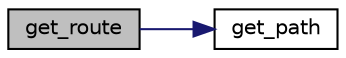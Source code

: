 digraph "get_route"
{
  edge [fontname="Helvetica",fontsize="10",labelfontname="Helvetica",labelfontsize="10"];
  node [fontname="Helvetica",fontsize="10",shape=record];
  rankdir="LR";
  Node30 [label="get_route",height=0.2,width=0.4,color="black", fillcolor="grey75", style="filled", fontcolor="black"];
  Node30 -> Node31 [color="midnightblue",fontsize="10",style="solid",fontname="Helvetica"];
  Node31 [label="get_path",height=0.2,width=0.4,color="black", fillcolor="white", style="filled",URL="$dijkstraVia__driver_8cpp.html#ad4e2c3a96abf0877e03725f4dbc993ec"];
}
